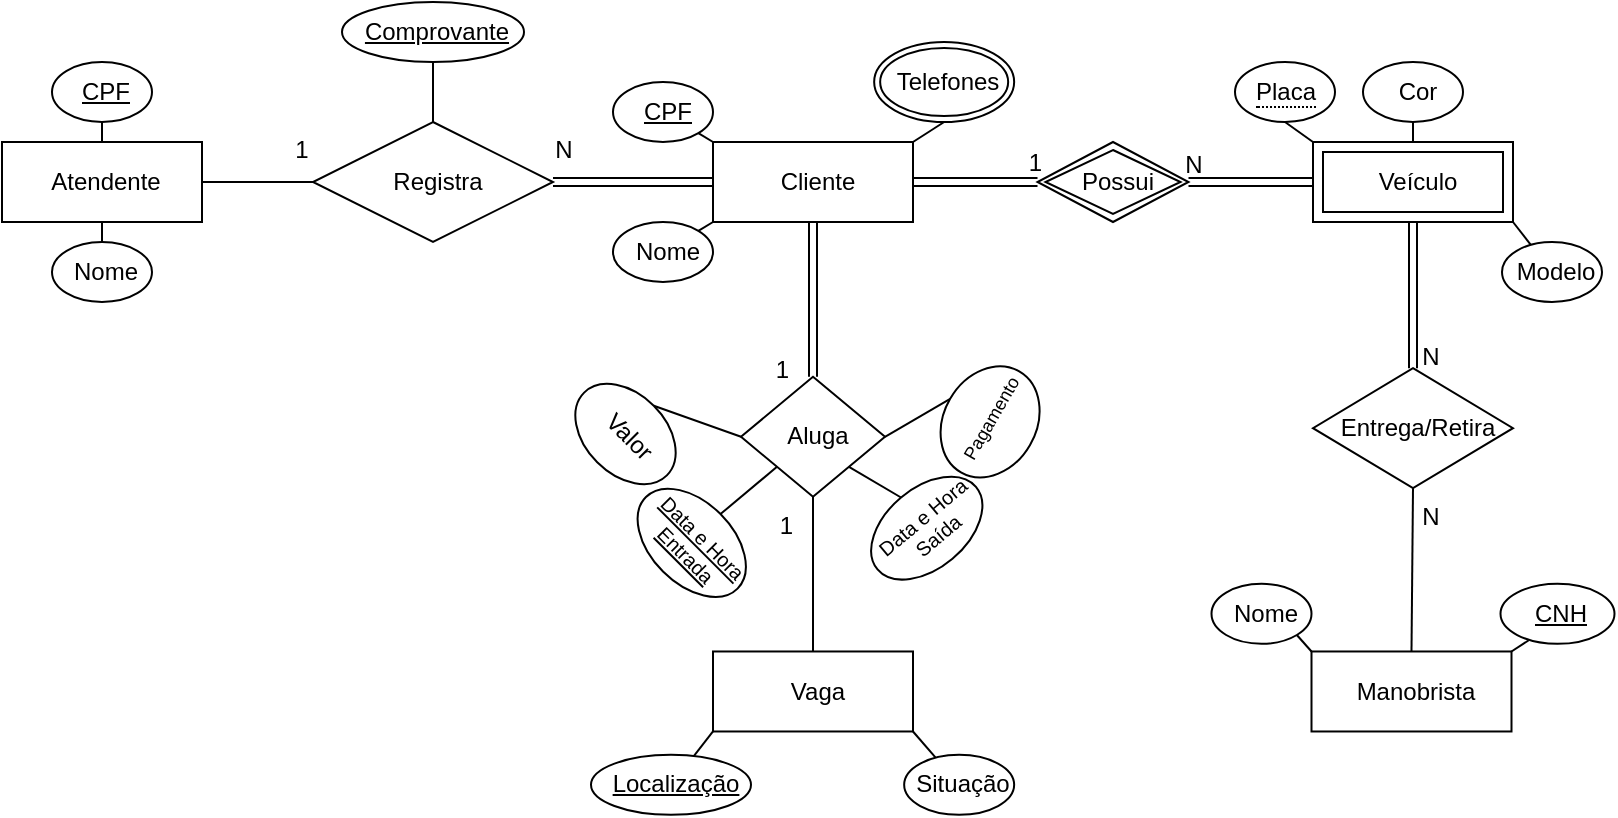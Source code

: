 <mxfile version="12.6.5" type="device"><diagram id="K-wzQqKPtFqWfjunnQk7" name="Página-1"><mxGraphModel dx="672" dy="813" grid="1" gridSize="10" guides="1" tooltips="1" connect="1" arrows="1" fold="1" page="1" pageScale="1" pageWidth="827" pageHeight="1169" math="0" shadow="0"><root><mxCell id="0"/><mxCell id="1" parent="0"/><mxCell id="ok6yq-DX_AkHErvbfgHB-3" value="Vaga" style="whiteSpace=wrap;align=center;labelBackgroundColor=none;labelBorderColor=none;spacingLeft=4;fontStyle=0;fontSize=12;" parent="1" vertex="1"><mxGeometry x="365.5" y="634.74" width="100" height="40" as="geometry"/></mxCell><mxCell id="ok6yq-DX_AkHErvbfgHB-6" value="Cliente" style="whiteSpace=wrap;align=center;labelBackgroundColor=none;labelBorderColor=none;spacingLeft=4;fontStyle=0;fontSize=12;" parent="1" vertex="1"><mxGeometry x="365.5" y="380" width="100" height="40" as="geometry"/></mxCell><mxCell id="lnNkUz4MqTH-uPhqIzuD-4" value="" style="endArrow=none;rounded=0;exitX=1;exitY=0.5;exitDx=0;exitDy=0;entryX=0;entryY=0.5;entryDx=0;entryDy=0;labelBackgroundColor=none;labelBorderColor=none;spacingLeft=4;fontStyle=0;align=center;fontSize=12;shape=link;" parent="1" source="SOTj3KMBFqdz3PuF_x-C-27" edge="1"><mxGeometry relative="1" as="geometry"><mxPoint x="620.5" y="400" as="sourcePoint"/><mxPoint x="665.5" y="400" as="targetPoint"/></mxGeometry></mxCell><mxCell id="lnNkUz4MqTH-uPhqIzuD-5" value="1" style="resizable=0;align=center;verticalAlign=bottom;labelBackgroundColor=none;labelBorderColor=none;spacingLeft=4;fontStyle=0;fontSize=12;" parent="lnNkUz4MqTH-uPhqIzuD-4" connectable="0" vertex="1"><mxGeometry x="-1" relative="1" as="geometry"><mxPoint x="-78.75" y="-1.0" as="offset"/></mxGeometry></mxCell><mxCell id="lnNkUz4MqTH-uPhqIzuD-8" value="" style="endArrow=none;rounded=0;exitX=1;exitY=0.5;exitDx=0;exitDy=0;entryX=0;entryY=0.5;entryDx=0;entryDy=0;shape=link;labelBackgroundColor=none;labelBorderColor=none;spacingLeft=4;fontStyle=0;align=center;fontSize=12;" parent="1" source="ok6yq-DX_AkHErvbfgHB-6" target="SOTj3KMBFqdz3PuF_x-C-27" edge="1"><mxGeometry relative="1" as="geometry"><mxPoint x="475.5" y="400" as="sourcePoint"/><mxPoint x="510.5" y="400" as="targetPoint"/></mxGeometry></mxCell><mxCell id="lnNkUz4MqTH-uPhqIzuD-10" value="N" style="resizable=0;align=center;verticalAlign=bottom;labelBackgroundColor=none;labelBorderColor=none;spacingLeft=4;fontStyle=0;fontSize=12;" parent="lnNkUz4MqTH-uPhqIzuD-8" connectable="0" vertex="1"><mxGeometry x="1" relative="1" as="geometry"><mxPoint x="75.75" as="offset"/></mxGeometry></mxCell><mxCell id="lnNkUz4MqTH-uPhqIzuD-15" value="" style="rounded=0;orthogonalLoop=1;jettySize=auto;entryX=0;entryY=0;entryDx=0;entryDy=0;endArrow=none;endFill=0;labelBackgroundColor=none;labelBorderColor=none;spacingLeft=4;fontStyle=0;align=center;fontSize=12;" parent="1" source="lnNkUz4MqTH-uPhqIzuD-11" target="ok6yq-DX_AkHErvbfgHB-6" edge="1"><mxGeometry relative="1" as="geometry"/></mxCell><mxCell id="lnNkUz4MqTH-uPhqIzuD-11" value="CPF" style="ellipse;whiteSpace=wrap;align=center;fontStyle=4;labelBackgroundColor=none;labelBorderColor=none;spacingLeft=4;fontSize=12;" parent="1" vertex="1"><mxGeometry x="315.5" y="350" width="50" height="30" as="geometry"/></mxCell><mxCell id="lnNkUz4MqTH-uPhqIzuD-16" value="" style="edgeStyle=none;rounded=0;orthogonalLoop=1;jettySize=auto;entryX=0;entryY=0;entryDx=0;entryDy=0;endArrow=none;endFill=0;labelBackgroundColor=none;labelBorderColor=none;spacingLeft=4;fontStyle=0;align=center;fontSize=12;exitX=1;exitY=1;exitDx=0;exitDy=0;" parent="1" source="lnNkUz4MqTH-uPhqIzuD-12" target="SOTj3KMBFqdz3PuF_x-C-4" edge="1"><mxGeometry relative="1" as="geometry"><mxPoint x="692.75" y="136.41" as="targetPoint"/></mxGeometry></mxCell><mxCell id="lnNkUz4MqTH-uPhqIzuD-12" value="Nome" style="ellipse;whiteSpace=wrap;align=center;labelBackgroundColor=none;labelBorderColor=none;spacingLeft=4;fontStyle=0;fontSize=12;" parent="1" vertex="1"><mxGeometry x="614.75" y="600.9" width="50" height="30" as="geometry"/></mxCell><mxCell id="lnNkUz4MqTH-uPhqIzuD-18" value="" style="edgeStyle=none;rounded=0;orthogonalLoop=1;jettySize=auto;entryX=0;entryY=0;entryDx=0;entryDy=0;endArrow=none;endFill=0;exitX=0.5;exitY=1;exitDx=0;exitDy=0;labelBackgroundColor=none;labelBorderColor=none;spacingLeft=4;fontStyle=0;align=center;fontSize=12;" parent="1" source="joGCxvVDm-XAuB-FZjfA-1" target="SOTj3KMBFqdz3PuF_x-C-3" edge="1"><mxGeometry relative="1" as="geometry"><mxPoint x="654" y="370" as="sourcePoint"/><mxPoint x="665.5" y="380" as="targetPoint"/></mxGeometry></mxCell><mxCell id="lnNkUz4MqTH-uPhqIzuD-22" value="" style="edgeStyle=none;rounded=0;orthogonalLoop=1;jettySize=auto;entryX=0.5;entryY=0;entryDx=0;entryDy=0;endArrow=none;endFill=0;labelBackgroundColor=none;labelBorderColor=none;spacingLeft=4;fontStyle=0;align=center;fontSize=12;" parent="1" source="lnNkUz4MqTH-uPhqIzuD-20" edge="1"><mxGeometry relative="1" as="geometry"><mxPoint x="715.5" y="380" as="targetPoint"/></mxGeometry></mxCell><mxCell id="lnNkUz4MqTH-uPhqIzuD-20" value="Cor" style="ellipse;whiteSpace=wrap;align=center;labelBackgroundColor=none;labelBorderColor=none;spacingLeft=4;fontStyle=0;fontSize=12;" parent="1" vertex="1"><mxGeometry x="690.5" y="340" width="50" height="30" as="geometry"/></mxCell><mxCell id="lnNkUz4MqTH-uPhqIzuD-23" value="" style="edgeStyle=none;rounded=0;orthogonalLoop=1;jettySize=auto;entryX=1;entryY=1;entryDx=0;entryDy=0;endArrow=none;endFill=0;labelBackgroundColor=none;labelBorderColor=none;spacingLeft=4;fontStyle=0;align=center;fontSize=12;" parent="1" source="lnNkUz4MqTH-uPhqIzuD-21" target="SOTj3KMBFqdz3PuF_x-C-3" edge="1"><mxGeometry relative="1" as="geometry"><mxPoint x="665.5" y="420" as="targetPoint"/></mxGeometry></mxCell><mxCell id="lnNkUz4MqTH-uPhqIzuD-21" value="Modelo" style="ellipse;whiteSpace=wrap;align=center;labelBackgroundColor=none;labelBorderColor=none;spacingLeft=4;fontStyle=0;fontSize=12;" parent="1" vertex="1"><mxGeometry x="760" y="430" width="50" height="30" as="geometry"/></mxCell><mxCell id="lnNkUz4MqTH-uPhqIzuD-41" value="" style="endArrow=none;rounded=0;entryX=1;entryY=0.5;entryDx=0;entryDy=0;exitX=0;exitY=0.5;exitDx=0;exitDy=0;labelBackgroundColor=none;labelBorderColor=none;spacingLeft=4;fontStyle=0;align=center;fontSize=12;" parent="1" source="lnNkUz4MqTH-uPhqIzuD-44" target="ok6yq-DX_AkHErvbfgHB-2" edge="1"><mxGeometry relative="1" as="geometry"><mxPoint x="205.5" y="126" as="sourcePoint"/><mxPoint x="668.5" y="310" as="targetPoint"/><Array as="points"/></mxGeometry></mxCell><mxCell id="lnNkUz4MqTH-uPhqIzuD-44" value="Registra" style="shape=rhombus;perimeter=rhombusPerimeter;whiteSpace=wrap;align=center;labelBackgroundColor=none;labelBorderColor=none;spacingLeft=4;fontStyle=0;fontSize=12;" parent="1" vertex="1"><mxGeometry x="165.5" y="370" width="120" height="60" as="geometry"/></mxCell><mxCell id="lnNkUz4MqTH-uPhqIzuD-60" value="" style="endArrow=none;rounded=0;exitX=0;exitY=0.5;exitDx=0;exitDy=0;entryX=1;entryY=0.5;entryDx=0;entryDy=0;labelBackgroundColor=none;labelBorderColor=none;spacingLeft=4;fontStyle=0;align=center;fontSize=12;shape=link;" parent="1" source="ok6yq-DX_AkHErvbfgHB-6" target="lnNkUz4MqTH-uPhqIzuD-44" edge="1"><mxGeometry relative="1" as="geometry"><mxPoint x="418.5" y="380" as="sourcePoint"/><mxPoint x="1038.5" y="380" as="targetPoint"/><Array as="points"/></mxGeometry></mxCell><mxCell id="lnNkUz4MqTH-uPhqIzuD-62" value="1" style="text;strokeColor=none;fillColor=none;spacingLeft=4;spacingRight=4;overflow=hidden;rotatable=0;points=[[0,0.5],[1,0.5]];portConstraint=eastwest;fontSize=12;labelBackgroundColor=none;labelBorderColor=none;fontStyle=0;align=center;" parent="1" vertex="1"><mxGeometry x="140" y="370" width="40" height="26" as="geometry"/></mxCell><mxCell id="lnNkUz4MqTH-uPhqIzuD-64" value="" style="edgeStyle=none;rounded=0;orthogonalLoop=1;jettySize=auto;entryX=0.5;entryY=0;entryDx=0;entryDy=0;endArrow=none;endFill=0;exitX=0.5;exitY=1;exitDx=0;exitDy=0;labelBackgroundColor=none;labelBorderColor=none;spacingLeft=4;fontStyle=0;align=center;fontSize=12;" parent="1" source="ok6yq-DX_AkHErvbfgHB-2" target="lMMNfxkYTnFmoT3T3Rl5-3" edge="1"><mxGeometry relative="1" as="geometry"><mxPoint x="113.5" y="428" as="targetPoint"/><mxPoint x="11.29" y="365.772" as="sourcePoint"/></mxGeometry></mxCell><mxCell id="lnNkUz4MqTH-uPhqIzuD-73" value="" style="edgeStyle=none;rounded=0;orthogonalLoop=1;jettySize=auto;entryX=0;entryY=0.5;entryDx=0;entryDy=0;endArrow=none;endFill=0;exitX=0.5;exitY=0;exitDx=0;exitDy=0;labelBackgroundColor=none;labelBorderColor=none;spacingLeft=4;fontStyle=0;align=center;fontSize=12;" parent="1" source="lnNkUz4MqTH-uPhqIzuD-74" target="SOTj3KMBFqdz3PuF_x-C-22" edge="1"><mxGeometry relative="1" as="geometry"><mxPoint x="386.46" y="597" as="targetPoint"/></mxGeometry></mxCell><mxCell id="lnNkUz4MqTH-uPhqIzuD-74" value="Valor" style="ellipse;whiteSpace=wrap;align=center;fontStyle=0;rotation=45;fontSize=12;labelBackgroundColor=none;labelBorderColor=none;spacingLeft=4;" parent="1" vertex="1"><mxGeometry x="292.5" y="506" width="58.5" height="40" as="geometry"/></mxCell><mxCell id="lnNkUz4MqTH-uPhqIzuD-75" value="" style="edgeStyle=none;rounded=0;orthogonalLoop=1;jettySize=auto;endArrow=none;endFill=0;entryX=0;entryY=1;entryDx=0;entryDy=0;exitX=0.5;exitY=0;exitDx=0;exitDy=0;labelBackgroundColor=none;labelBorderColor=none;spacingLeft=4;fontStyle=0;align=center;fontSize=12;" parent="1" source="lnNkUz4MqTH-uPhqIzuD-76" target="SOTj3KMBFqdz3PuF_x-C-22" edge="1"><mxGeometry relative="1" as="geometry"><mxPoint x="443.46" y="585" as="targetPoint"/></mxGeometry></mxCell><mxCell id="lnNkUz4MqTH-uPhqIzuD-76" value="Data e Hora Entrada" style="ellipse;whiteSpace=wrap;align=center;fontStyle=4;rotation=45;fontSize=10;labelBackgroundColor=none;labelBorderColor=none;spacingLeft=4;" parent="1" vertex="1"><mxGeometry x="322.5" y="560.07" width="64.75" height="40.67" as="geometry"/></mxCell><mxCell id="lnNkUz4MqTH-uPhqIzuD-77" value="" style="edgeStyle=none;rounded=0;orthogonalLoop=1;jettySize=auto;entryX=1;entryY=1;entryDx=0;entryDy=0;endArrow=none;endFill=0;exitX=0.5;exitY=0;exitDx=0;exitDy=0;labelBackgroundColor=none;labelBorderColor=none;spacingLeft=4;fontStyle=0;align=center;fontSize=12;" parent="1" source="lnNkUz4MqTH-uPhqIzuD-79" target="SOTj3KMBFqdz3PuF_x-C-22" edge="1"><mxGeometry relative="1" as="geometry"><mxPoint x="486.46" y="597" as="targetPoint"/><mxPoint x="458.199" y="662.861" as="sourcePoint"/></mxGeometry></mxCell><mxCell id="lnNkUz4MqTH-uPhqIzuD-79" value="Data e Hora Saída" style="ellipse;whiteSpace=wrap;align=center;rotation=-40;fontSize=10;labelBackgroundColor=none;labelBorderColor=none;spacingLeft=4;fontStyle=0;" parent="1" vertex="1"><mxGeometry x="440.25" y="553.07" width="64.25" height="40" as="geometry"/></mxCell><mxCell id="lnNkUz4MqTH-uPhqIzuD-80" value="" style="rounded=0;orthogonalLoop=1;jettySize=auto;entryX=0;entryY=1;entryDx=0;entryDy=0;endArrow=none;endFill=0;labelBackgroundColor=none;labelBorderColor=none;spacingLeft=4;fontStyle=0;align=center;fontSize=12;" parent="1" source="lnNkUz4MqTH-uPhqIzuD-81" target="ok6yq-DX_AkHErvbfgHB-3" edge="1"><mxGeometry relative="1" as="geometry"><mxPoint x="464.5" y="756.41" as="targetPoint"/></mxGeometry></mxCell><mxCell id="lnNkUz4MqTH-uPhqIzuD-81" value="Localização" style="ellipse;whiteSpace=wrap;align=center;fontStyle=4;labelBackgroundColor=none;labelBorderColor=none;spacingLeft=4;fontSize=12;" parent="1" vertex="1"><mxGeometry x="304.5" y="686.41" width="80" height="30" as="geometry"/></mxCell><mxCell id="lnNkUz4MqTH-uPhqIzuD-82" value="" style="edgeStyle=none;rounded=0;orthogonalLoop=1;jettySize=auto;entryX=1;entryY=1;entryDx=0;entryDy=0;endArrow=none;endFill=0;labelBackgroundColor=none;labelBorderColor=none;spacingLeft=4;fontStyle=0;align=center;fontSize=12;" parent="1" source="lnNkUz4MqTH-uPhqIzuD-83" target="ok6yq-DX_AkHErvbfgHB-3" edge="1"><mxGeometry relative="1" as="geometry"><mxPoint x="464.5" y="796.41" as="targetPoint"/></mxGeometry></mxCell><mxCell id="lnNkUz4MqTH-uPhqIzuD-83" value="Situação" style="ellipse;whiteSpace=wrap;align=center;labelBackgroundColor=none;labelBorderColor=none;spacingLeft=4;fontStyle=0;fontSize=12;" parent="1" vertex="1"><mxGeometry x="461.08" y="686.41" width="55" height="30" as="geometry"/></mxCell><mxCell id="xAmo2lFkgAi604W8oqXa-24" value="N" style="text;strokeColor=none;fillColor=none;spacingLeft=4;spacingRight=4;overflow=hidden;rotatable=0;points=[[0,0.5],[1,0.5]];portConstraint=eastwest;fontSize=12;labelBackgroundColor=none;labelBorderColor=none;fontStyle=0;align=center;" parent="1" vertex="1"><mxGeometry x="271" y="370" width="40" height="26" as="geometry"/></mxCell><mxCell id="xAmo2lFkgAi604W8oqXa-37" value="" style="edgeStyle=none;rounded=0;orthogonalLoop=1;jettySize=auto;entryX=0.248;entryY=0.941;entryDx=0;entryDy=0;endArrow=none;endFill=0;exitX=1;exitY=0;exitDx=0;exitDy=0;labelBackgroundColor=none;labelBorderColor=none;spacingLeft=4;fontStyle=0;align=center;fontSize=12;entryPerimeter=0;" parent="1" source="SOTj3KMBFqdz3PuF_x-C-4" target="xAmo2lFkgAi604W8oqXa-44" edge="1"><mxGeometry relative="1" as="geometry"><mxPoint x="771.25" y="627.07" as="targetPoint"/><mxPoint x="742.75" y="136.41" as="sourcePoint"/></mxGeometry></mxCell><mxCell id="xAmo2lFkgAi604W8oqXa-44" value="CNH" style="ellipse;whiteSpace=wrap;align=center;fontStyle=4;labelBackgroundColor=none;labelBorderColor=none;spacingLeft=4;fontSize=12;" parent="1" vertex="1"><mxGeometry x="759.25" y="600.9" width="57" height="30" as="geometry"/></mxCell><mxCell id="xAmo2lFkgAi604W8oqXa-55" value="N" style="text;strokeColor=none;fillColor=none;spacingLeft=4;spacingRight=4;overflow=hidden;rotatable=0;points=[[0,0.5],[1,0.5]];portConstraint=eastwest;fontSize=12;labelBackgroundColor=none;labelBorderColor=none;fontStyle=0;align=center;" parent="1" vertex="1"><mxGeometry x="713" y="553.57" width="23" height="22" as="geometry"/></mxCell><mxCell id="xAmo2lFkgAi604W8oqXa-57" value="" style="edgeStyle=none;rounded=0;orthogonalLoop=1;jettySize=auto;entryX=0.5;entryY=1;entryDx=0;entryDy=0;endArrow=none;endFill=0;exitX=0.5;exitY=0;exitDx=0;exitDy=0;labelBackgroundColor=none;labelBorderColor=none;spacingLeft=4;fontStyle=0;align=center;fontSize=12;shape=link;" parent="1" source="xAmo2lFkgAi604W8oqXa-56" target="SOTj3KMBFqdz3PuF_x-C-3" edge="1"><mxGeometry relative="1" as="geometry"><mxPoint x="459.5" y="426.41" as="targetPoint"/></mxGeometry></mxCell><mxCell id="xAmo2lFkgAi604W8oqXa-58" value="" style="edgeStyle=none;rounded=0;orthogonalLoop=1;jettySize=auto;endArrow=none;endFill=0;exitX=0.5;exitY=1;exitDx=0;exitDy=0;entryX=0.5;entryY=0;entryDx=0;entryDy=0;labelBackgroundColor=none;labelBorderColor=none;spacingLeft=4;fontStyle=0;align=center;fontSize=12;" parent="1" source="xAmo2lFkgAi604W8oqXa-56" target="SOTj3KMBFqdz3PuF_x-C-4" edge="1"><mxGeometry relative="1" as="geometry"><mxPoint x="610.5" y="568.58" as="targetPoint"/><mxPoint x="700.5" y="556.24" as="sourcePoint"/></mxGeometry></mxCell><mxCell id="xAmo2lFkgAi604W8oqXa-56" value="Entrega/Retira" style="shape=rhombus;perimeter=rhombusPerimeter;whiteSpace=wrap;align=center;rotation=0;labelBackgroundColor=none;labelBorderColor=none;spacingLeft=4;fontStyle=0;fontSize=12;" parent="1" vertex="1"><mxGeometry x="665.5" y="493.07" width="100" height="60" as="geometry"/></mxCell><mxCell id="xAmo2lFkgAi604W8oqXa-60" value="N" style="text;strokeColor=none;fillColor=none;spacingLeft=4;spacingRight=4;overflow=hidden;rotatable=0;points=[[0,0.5],[1,0.5]];portConstraint=eastwest;fontSize=12;labelBackgroundColor=none;labelBorderColor=none;fontStyle=0;align=center;" parent="1" vertex="1"><mxGeometry x="713" y="473.57" width="23" height="20" as="geometry"/></mxCell><mxCell id="SOTj3KMBFqdz3PuF_x-C-3" value="Veículo" style="shape=ext;margin=3;double=1;whiteSpace=wrap;align=center;labelBackgroundColor=none;labelBorderColor=none;spacingLeft=4;fontStyle=0;fontSize=12;" parent="1" vertex="1"><mxGeometry x="665.5" y="380" width="100" height="40" as="geometry"/></mxCell><mxCell id="SOTj3KMBFqdz3PuF_x-C-4" value="Manobrista" style="whiteSpace=wrap;align=center;labelBackgroundColor=none;labelBorderColor=none;spacingLeft=4;fontStyle=0;fontSize=12;" parent="1" vertex="1"><mxGeometry x="664.75" y="634.74" width="100" height="40" as="geometry"/></mxCell><mxCell id="ok6yq-DX_AkHErvbfgHB-2" value="Atendente" style="whiteSpace=wrap;align=center;labelBackgroundColor=none;labelBorderColor=none;spacingLeft=4;fontStyle=0;fontSize=12;" parent="1" vertex="1"><mxGeometry x="10" y="380" width="100" height="40" as="geometry"/></mxCell><mxCell id="SOTj3KMBFqdz3PuF_x-C-9" value="" style="rounded=0;orthogonalLoop=1;jettySize=auto;endArrow=none;endFill=0;entryX=1;entryY=0;entryDx=0;entryDy=0;exitX=0.5;exitY=1;exitDx=0;exitDy=0;labelBackgroundColor=none;labelBorderColor=none;spacingLeft=4;fontStyle=0;align=center;fontSize=12;" parent="1" source="SOTj3KMBFqdz3PuF_x-C-13" target="ok6yq-DX_AkHErvbfgHB-6" edge="1"><mxGeometry relative="1" as="geometry"><mxPoint x="420.5" y="446" as="targetPoint"/><mxPoint x="425.111" y="480.069" as="sourcePoint"/></mxGeometry></mxCell><mxCell id="SOTj3KMBFqdz3PuF_x-C-11" value="" style="rounded=0;orthogonalLoop=1;jettySize=auto;entryX=0;entryY=1;entryDx=0;entryDy=0;endArrow=none;endFill=0;fontStyle=4;labelBackgroundColor=none;labelBorderColor=none;spacingLeft=4;align=center;fontSize=12;" parent="1" source="SOTj3KMBFqdz3PuF_x-C-12" target="ok6yq-DX_AkHErvbfgHB-6" edge="1"><mxGeometry relative="1" as="geometry"><mxPoint x="385.5" y="525" as="targetPoint"/></mxGeometry></mxCell><mxCell id="SOTj3KMBFqdz3PuF_x-C-12" value="Nome" style="ellipse;whiteSpace=wrap;align=center;fontStyle=0;labelBackgroundColor=none;labelBorderColor=none;spacingLeft=4;fontSize=12;" parent="1" vertex="1"><mxGeometry x="315.5" y="420" width="50" height="30" as="geometry"/></mxCell><mxCell id="SOTj3KMBFqdz3PuF_x-C-13" value="Telefones" style="ellipse;shape=doubleEllipse;margin=3;whiteSpace=wrap;align=center;labelBackgroundColor=none;labelBorderColor=none;spacingLeft=4;fontStyle=0;fontSize=12;" parent="1" vertex="1"><mxGeometry x="446.08" y="330" width="70" height="40" as="geometry"/></mxCell><mxCell id="SOTj3KMBFqdz3PuF_x-C-15" value="" style="rounded=0;orthogonalLoop=1;jettySize=auto;endArrow=none;endFill=0;fontStyle=4;entryX=0.5;entryY=0;entryDx=0;entryDy=0;exitX=0.5;exitY=1;exitDx=0;exitDy=0;labelBackgroundColor=none;labelBorderColor=none;spacingLeft=4;align=center;fontSize=12;" parent="1" source="SOTj3KMBFqdz3PuF_x-C-16" target="lnNkUz4MqTH-uPhqIzuD-44" edge="1"><mxGeometry relative="1" as="geometry"><mxPoint x="695.5" y="246" as="targetPoint"/><mxPoint x="225.5" y="336" as="sourcePoint"/></mxGeometry></mxCell><mxCell id="SOTj3KMBFqdz3PuF_x-C-16" value="Comprovante" style="ellipse;whiteSpace=wrap;align=center;fontStyle=4;labelBackgroundColor=none;labelBorderColor=none;spacingLeft=4;fontSize=12;" parent="1" vertex="1"><mxGeometry x="180" y="310" width="91" height="30" as="geometry"/></mxCell><mxCell id="SOTj3KMBFqdz3PuF_x-C-20" value="" style="edgeStyle=none;rounded=0;orthogonalLoop=1;jettySize=auto;endArrow=none;endFill=0;shape=link;exitX=0.5;exitY=1;exitDx=0;exitDy=0;entryX=0.5;entryY=0;entryDx=0;entryDy=0;labelBackgroundColor=none;labelBorderColor=none;spacingLeft=4;fontStyle=0;align=center;fontSize=12;" parent="1" source="ok6yq-DX_AkHErvbfgHB-6" target="SOTj3KMBFqdz3PuF_x-C-22" edge="1"><mxGeometry relative="1" as="geometry"><mxPoint x="475.5" y="436" as="sourcePoint"/><mxPoint x="285.5" y="496.552" as="targetPoint"/></mxGeometry></mxCell><mxCell id="SOTj3KMBFqdz3PuF_x-C-21" value="1" style="text;strokeColor=none;fillColor=none;spacingLeft=4;spacingRight=4;overflow=hidden;rotatable=0;points=[[0,0.5],[1,0.5]];portConstraint=eastwest;fontSize=12;labelBackgroundColor=none;labelBorderColor=none;fontStyle=0;align=center;" parent="1" vertex="1"><mxGeometry x="394.5" y="558.07" width="15.5" height="26" as="geometry"/></mxCell><mxCell id="SOTj3KMBFqdz3PuF_x-C-22" value="Aluga" style="shape=rhombus;perimeter=rhombusPerimeter;whiteSpace=wrap;align=center;rotation=0;labelBackgroundColor=none;labelBorderColor=none;spacingLeft=4;fontStyle=0;fontSize=12;" parent="1" vertex="1"><mxGeometry x="379.5" y="497.4" width="72" height="60" as="geometry"/></mxCell><mxCell id="SOTj3KMBFqdz3PuF_x-C-24" value="" style="edgeStyle=none;rounded=0;orthogonalLoop=1;jettySize=auto;endArrow=none;endFill=0;exitX=0.5;exitY=1;exitDx=0;exitDy=0;entryX=0.5;entryY=0;entryDx=0;entryDy=0;labelBackgroundColor=none;labelBorderColor=none;spacingLeft=4;fontStyle=0;align=center;fontSize=12;" parent="1" source="SOTj3KMBFqdz3PuF_x-C-22" target="ok6yq-DX_AkHErvbfgHB-3" edge="1"><mxGeometry relative="1" as="geometry"><mxPoint x="475.5" y="428.74" as="sourcePoint"/><mxPoint x="415.5" y="634.74" as="targetPoint"/></mxGeometry></mxCell><mxCell id="SOTj3KMBFqdz3PuF_x-C-27" value="Possui" style="shape=rhombus;double=1;perimeter=rhombusPerimeter;whiteSpace=wrap;align=center;labelBackgroundColor=none;labelBorderColor=none;spacingLeft=4;fontStyle=0;fontSize=12;" parent="1" vertex="1"><mxGeometry x="527.75" y="380" width="75.5" height="40" as="geometry"/></mxCell><mxCell id="SOTj3KMBFqdz3PuF_x-C-28" value="" style="edgeStyle=none;rounded=0;orthogonalLoop=1;jettySize=auto;endArrow=none;endFill=0;exitX=0.5;exitY=0;exitDx=0;exitDy=0;entryX=1;entryY=0.5;entryDx=0;entryDy=0;labelBackgroundColor=none;labelBorderColor=none;spacingLeft=4;fontStyle=0;align=center;fontSize=12;" parent="1" source="SOTj3KMBFqdz3PuF_x-C-29" target="SOTj3KMBFqdz3PuF_x-C-22" edge="1"><mxGeometry relative="1" as="geometry"><mxPoint x="561.5" y="497.74" as="targetPoint"/><mxPoint x="854.359" y="557.461" as="sourcePoint"/></mxGeometry></mxCell><mxCell id="SOTj3KMBFqdz3PuF_x-C-29" value="Pagamento" style="ellipse;whiteSpace=wrap;align=center;rotation=-60;fontSize=9;labelBackgroundColor=none;labelBorderColor=none;spacingLeft=4;fontStyle=0;" parent="1" vertex="1"><mxGeometry x="474.9" y="496.86" width="58.29" height="46.14" as="geometry"/></mxCell><mxCell id="lMMNfxkYTnFmoT3T3Rl5-1" value="" style="rounded=0;orthogonalLoop=1;jettySize=auto;entryX=0.5;entryY=0;entryDx=0;entryDy=0;endArrow=none;endFill=0;labelBackgroundColor=none;labelBorderColor=none;spacingLeft=4;fontStyle=0;align=center;fontSize=12;" parent="1" source="lMMNfxkYTnFmoT3T3Rl5-2" target="ok6yq-DX_AkHErvbfgHB-2" edge="1"><mxGeometry relative="1" as="geometry"><mxPoint x="47" y="482.26" as="targetPoint"/></mxGeometry></mxCell><mxCell id="lMMNfxkYTnFmoT3T3Rl5-2" value="CPF" style="ellipse;whiteSpace=wrap;align=center;fontStyle=4;labelBackgroundColor=none;labelBorderColor=none;spacingLeft=4;fontSize=12;" parent="1" vertex="1"><mxGeometry x="35" y="340" width="50" height="30" as="geometry"/></mxCell><mxCell id="lMMNfxkYTnFmoT3T3Rl5-3" value="Nome" style="ellipse;whiteSpace=wrap;align=center;fontStyle=0;labelBackgroundColor=none;labelBorderColor=none;spacingLeft=4;fontSize=12;" parent="1" vertex="1"><mxGeometry x="35" y="430" width="50" height="30" as="geometry"/></mxCell><mxCell id="Ldu9_HjPHZe-R4UHm9c3-1" value="1" style="text;strokeColor=none;fillColor=none;spacingLeft=4;spacingRight=4;overflow=hidden;rotatable=0;points=[[0,0.5],[1,0.5]];portConstraint=eastwest;fontSize=12;labelBackgroundColor=none;labelBorderColor=none;fontStyle=0;align=center;" parent="1" vertex="1"><mxGeometry x="392.5" y="480" width="15.5" height="26" as="geometry"/></mxCell><mxCell id="joGCxvVDm-XAuB-FZjfA-1" value="&lt;span style=&quot;border-bottom: 1px dotted&quot;&gt;Placa&lt;/span&gt;" style="ellipse;whiteSpace=wrap;html=1;align=center;" parent="1" vertex="1"><mxGeometry x="626.5" y="340" width="50" height="30" as="geometry"/></mxCell></root></mxGraphModel></diagram></mxfile>
